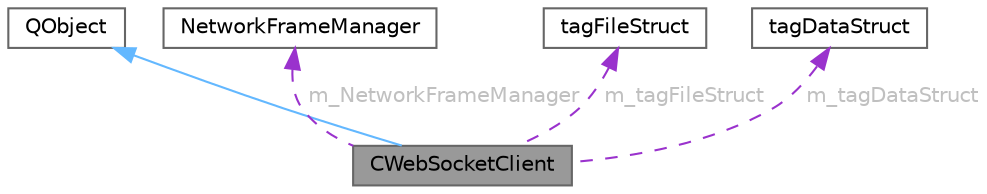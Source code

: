 digraph "CWebSocketClient"
{
 // LATEX_PDF_SIZE
  bgcolor="transparent";
  edge [fontname=Helvetica,fontsize=10,labelfontname=Helvetica,labelfontsize=10];
  node [fontname=Helvetica,fontsize=10,shape=box,height=0.2,width=0.4];
  Node1 [id="Node000001",label="CWebSocketClient",height=0.2,width=0.4,color="gray40", fillcolor="grey60", style="filled", fontcolor="black",tooltip=" "];
  Node2 -> Node1 [id="edge1_Node000001_Node000002",dir="back",color="steelblue1",style="solid",tooltip=" "];
  Node2 [id="Node000002",label="QObject",height=0.2,width=0.4,color="gray40", fillcolor="white", style="filled",tooltip=" "];
  Node3 -> Node1 [id="edge2_Node000001_Node000003",dir="back",color="darkorchid3",style="dashed",tooltip=" ",label=" m_NetworkFrameManager",fontcolor="grey" ];
  Node3 [id="Node000003",label="NetworkFrameManager",height=0.2,width=0.4,color="gray40", fillcolor="white", style="filled",URL="$class_network_frame_manager.html",tooltip=" "];
  Node4 -> Node1 [id="edge3_Node000001_Node000004",dir="back",color="darkorchid3",style="dashed",tooltip=" ",label=" m_tagFileStruct",fontcolor="grey" ];
  Node4 [id="Node000004",label="tagFileStruct",height=0.2,width=0.4,color="gray40", fillcolor="white", style="filled",URL="$structtag_file_struct.html",tooltip="要发送的文件结构。"];
  Node5 -> Node1 [id="edge4_Node000001_Node000005",dir="back",color="darkorchid3",style="dashed",tooltip=" ",label=" m_tagDataStruct",fontcolor="grey" ];
  Node5 [id="Node000005",label="tagDataStruct",height=0.2,width=0.4,color="gray40", fillcolor="white", style="filled",URL="$structtag_data_struct.html",tooltip="要发送的数据结构。"];
}
